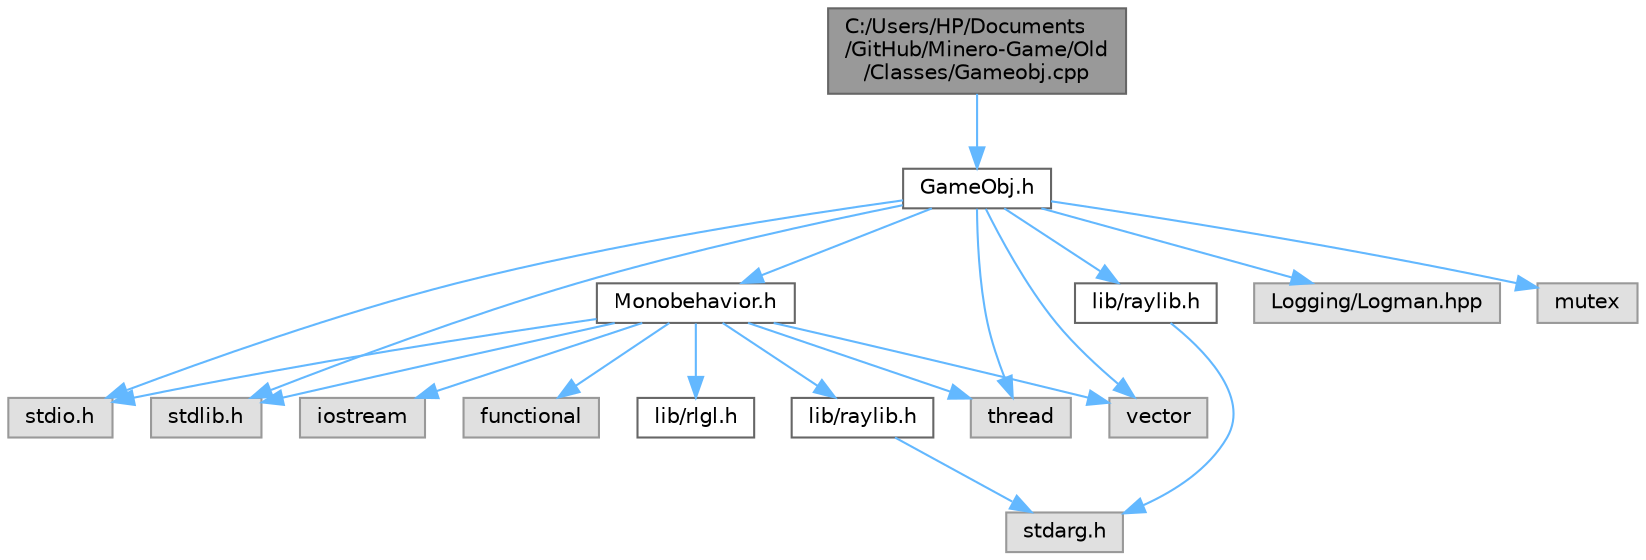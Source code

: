 digraph "C:/Users/HP/Documents/GitHub/Minero-Game/Old/Classes/Gameobj.cpp"
{
 // LATEX_PDF_SIZE
  bgcolor="transparent";
  edge [fontname=Helvetica,fontsize=10,labelfontname=Helvetica,labelfontsize=10];
  node [fontname=Helvetica,fontsize=10,shape=box,height=0.2,width=0.4];
  Node1 [id="Node000001",label="C:/Users/HP/Documents\l/GitHub/Minero-Game/Old\l/Classes/Gameobj.cpp",height=0.2,width=0.4,color="gray40", fillcolor="grey60", style="filled", fontcolor="black",tooltip=" "];
  Node1 -> Node2 [id="edge39_Node000001_Node000002",color="steelblue1",style="solid",tooltip=" "];
  Node2 [id="Node000002",label="GameObj.h",height=0.2,width=0.4,color="grey40", fillcolor="white", style="filled",URL="$_old_2_classes_2_gameobj_8h.html",tooltip=" "];
  Node2 -> Node3 [id="edge40_Node000002_Node000003",color="steelblue1",style="solid",tooltip=" "];
  Node3 [id="Node000003",label="lib/raylib.h",height=0.2,width=0.4,color="grey40", fillcolor="white", style="filled",URL="$_old_2_classes_2lib_2raylib_8h.html",tooltip=" "];
  Node3 -> Node4 [id="edge41_Node000003_Node000004",color="steelblue1",style="solid",tooltip=" "];
  Node4 [id="Node000004",label="stdarg.h",height=0.2,width=0.4,color="grey60", fillcolor="#E0E0E0", style="filled",tooltip=" "];
  Node2 -> Node5 [id="edge42_Node000002_Node000005",color="steelblue1",style="solid",tooltip=" "];
  Node5 [id="Node000005",label="Monobehavior.h",height=0.2,width=0.4,color="grey40", fillcolor="white", style="filled",URL="$_monobehavior_8h.html",tooltip=" "];
  Node5 -> Node6 [id="edge43_Node000005_Node000006",color="steelblue1",style="solid",tooltip=" "];
  Node6 [id="Node000006",label="lib/raylib.h",height=0.2,width=0.4,color="grey40", fillcolor="white", style="filled",URL="$_classes_2lib_2raylib_8h.html",tooltip=" "];
  Node6 -> Node4 [id="edge44_Node000006_Node000004",color="steelblue1",style="solid",tooltip=" "];
  Node5 -> Node7 [id="edge45_Node000005_Node000007",color="steelblue1",style="solid",tooltip=" "];
  Node7 [id="Node000007",label="lib/rlgl.h",height=0.2,width=0.4,color="grey40", fillcolor="white", style="filled",URL="$_classes_2lib_2rlgl_8h.html",tooltip=" "];
  Node5 -> Node8 [id="edge46_Node000005_Node000008",color="steelblue1",style="solid",tooltip=" "];
  Node8 [id="Node000008",label="stdio.h",height=0.2,width=0.4,color="grey60", fillcolor="#E0E0E0", style="filled",tooltip=" "];
  Node5 -> Node9 [id="edge47_Node000005_Node000009",color="steelblue1",style="solid",tooltip=" "];
  Node9 [id="Node000009",label="stdlib.h",height=0.2,width=0.4,color="grey60", fillcolor="#E0E0E0", style="filled",tooltip=" "];
  Node5 -> Node10 [id="edge48_Node000005_Node000010",color="steelblue1",style="solid",tooltip=" "];
  Node10 [id="Node000010",label="iostream",height=0.2,width=0.4,color="grey60", fillcolor="#E0E0E0", style="filled",tooltip=" "];
  Node5 -> Node11 [id="edge49_Node000005_Node000011",color="steelblue1",style="solid",tooltip=" "];
  Node11 [id="Node000011",label="thread",height=0.2,width=0.4,color="grey60", fillcolor="#E0E0E0", style="filled",tooltip=" "];
  Node5 -> Node12 [id="edge50_Node000005_Node000012",color="steelblue1",style="solid",tooltip=" "];
  Node12 [id="Node000012",label="vector",height=0.2,width=0.4,color="grey60", fillcolor="#E0E0E0", style="filled",tooltip=" "];
  Node5 -> Node13 [id="edge51_Node000005_Node000013",color="steelblue1",style="solid",tooltip=" "];
  Node13 [id="Node000013",label="functional",height=0.2,width=0.4,color="grey60", fillcolor="#E0E0E0", style="filled",tooltip=" "];
  Node2 -> Node14 [id="edge52_Node000002_Node000014",color="steelblue1",style="solid",tooltip=" "];
  Node14 [id="Node000014",label="Logging/Logman.hpp",height=0.2,width=0.4,color="grey60", fillcolor="#E0E0E0", style="filled",tooltip=" "];
  Node2 -> Node8 [id="edge53_Node000002_Node000008",color="steelblue1",style="solid",tooltip=" "];
  Node2 -> Node9 [id="edge54_Node000002_Node000009",color="steelblue1",style="solid",tooltip=" "];
  Node2 -> Node12 [id="edge55_Node000002_Node000012",color="steelblue1",style="solid",tooltip=" "];
  Node2 -> Node11 [id="edge56_Node000002_Node000011",color="steelblue1",style="solid",tooltip=" "];
  Node2 -> Node15 [id="edge57_Node000002_Node000015",color="steelblue1",style="solid",tooltip=" "];
  Node15 [id="Node000015",label="mutex",height=0.2,width=0.4,color="grey60", fillcolor="#E0E0E0", style="filled",tooltip=" "];
}
